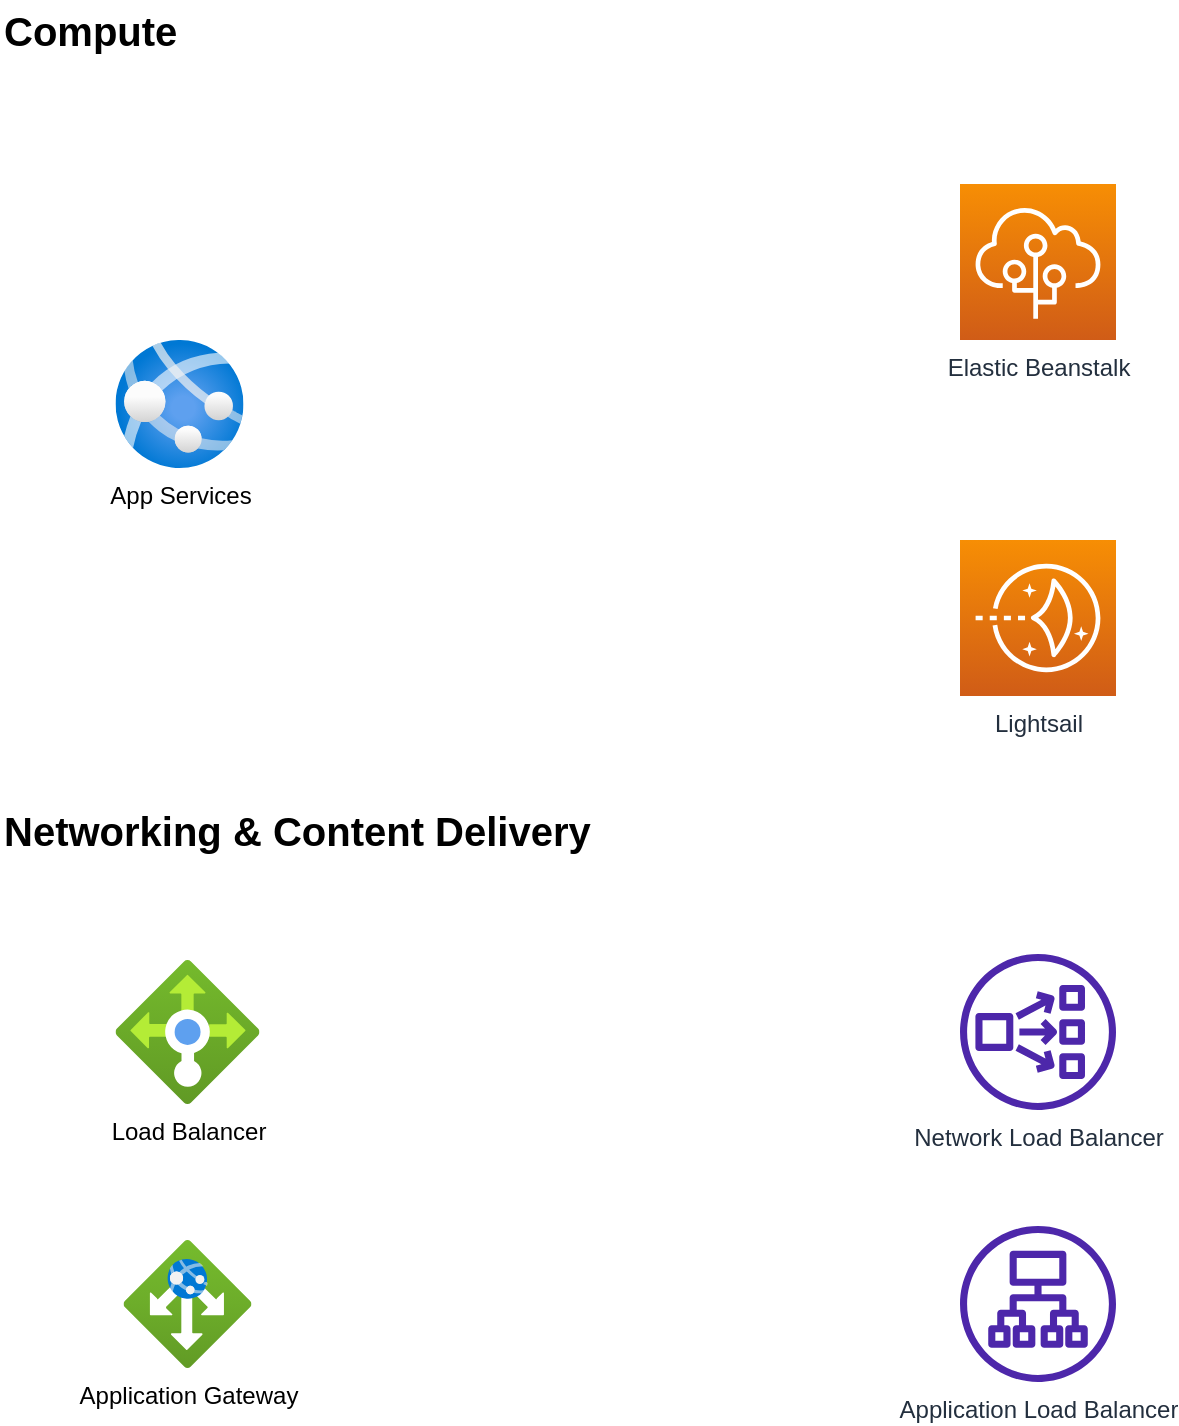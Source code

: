 <mxfile version="16.1.0" type="github">
  <diagram id="a8sYPAM0KUlG4BAwL-1h" name="Page-1">
    <mxGraphModel dx="1421" dy="-271" grid="1" gridSize="10" guides="1" tooltips="1" connect="1" arrows="1" fold="1" page="0" pageScale="1" pageWidth="850" pageHeight="1100" math="0" shadow="0">
      <root>
        <mxCell id="0" />
        <mxCell id="1" parent="0" />
        <mxCell id="QmN-2ntzo7VF6ew4Gruz-1" value="Compute" style="text;html=1;strokeColor=none;fillColor=none;align=left;verticalAlign=middle;whiteSpace=wrap;rounded=0;fontSize=20;fontStyle=1" vertex="1" parent="1">
          <mxGeometry x="-40" y="880" width="350" height="30" as="geometry" />
        </mxCell>
        <mxCell id="QmN-2ntzo7VF6ew4Gruz-2" value="App Services" style="aspect=fixed;html=1;points=[];align=center;image;fontSize=12;image=img/lib/azure2/app_services/App_Services.svg;strokeColor=#000000;fillColor=none;" vertex="1" parent="1">
          <mxGeometry x="17.75" y="1050" width="64" height="64" as="geometry" />
        </mxCell>
        <mxCell id="QmN-2ntzo7VF6ew4Gruz-3" value="Elastic Beanstalk" style="sketch=0;points=[[0,0,0],[0.25,0,0],[0.5,0,0],[0.75,0,0],[1,0,0],[0,1,0],[0.25,1,0],[0.5,1,0],[0.75,1,0],[1,1,0],[0,0.25,0],[0,0.5,0],[0,0.75,0],[1,0.25,0],[1,0.5,0],[1,0.75,0]];outlineConnect=0;fontColor=#232F3E;gradientColor=#F78E04;gradientDirection=north;fillColor=#D05C17;strokeColor=#ffffff;dashed=0;verticalLabelPosition=bottom;verticalAlign=top;align=center;html=1;fontSize=12;fontStyle=0;aspect=fixed;shape=mxgraph.aws4.resourceIcon;resIcon=mxgraph.aws4.elastic_beanstalk;" vertex="1" parent="1">
          <mxGeometry x="440" y="972" width="78" height="78" as="geometry" />
        </mxCell>
        <mxCell id="QmN-2ntzo7VF6ew4Gruz-4" value="Lightsail" style="sketch=0;points=[[0,0,0],[0.25,0,0],[0.5,0,0],[0.75,0,0],[1,0,0],[0,1,0],[0.25,1,0],[0.5,1,0],[0.75,1,0],[1,1,0],[0,0.25,0],[0,0.5,0],[0,0.75,0],[1,0.25,0],[1,0.5,0],[1,0.75,0]];outlineConnect=0;fontColor=#232F3E;gradientColor=#F78E04;gradientDirection=north;fillColor=#D05C17;strokeColor=#ffffff;dashed=0;verticalLabelPosition=bottom;verticalAlign=top;align=center;html=1;fontSize=12;fontStyle=0;aspect=fixed;shape=mxgraph.aws4.resourceIcon;resIcon=mxgraph.aws4.lightsail;" vertex="1" parent="1">
          <mxGeometry x="440" y="1150" width="78" height="78" as="geometry" />
        </mxCell>
        <mxCell id="QmN-2ntzo7VF6ew4Gruz-5" value="Load Balancer" style="aspect=fixed;html=1;points=[];align=center;image;fontSize=12;image=img/lib/azure2/networking/Load_Balancers.svg;" vertex="1" parent="1">
          <mxGeometry x="17.75" y="1360" width="72" height="72" as="geometry" />
        </mxCell>
        <mxCell id="QmN-2ntzo7VF6ew4Gruz-6" value="Application Gateway" style="aspect=fixed;html=1;points=[];align=center;image;fontSize=12;image=img/lib/azure2/networking/Application_Gateways.svg;" vertex="1" parent="1">
          <mxGeometry x="21.75" y="1500" width="64" height="64" as="geometry" />
        </mxCell>
        <mxCell id="QmN-2ntzo7VF6ew4Gruz-7" value="Networking &amp;amp; Content Delivery" style="text;html=1;strokeColor=none;fillColor=none;align=left;verticalAlign=middle;whiteSpace=wrap;rounded=0;fontSize=20;fontStyle=1" vertex="1" parent="1">
          <mxGeometry x="-40" y="1280" width="350" height="30" as="geometry" />
        </mxCell>
        <mxCell id="QmN-2ntzo7VF6ew4Gruz-8" value="Application Load Balancer" style="sketch=0;outlineConnect=0;fontColor=#232F3E;gradientColor=none;fillColor=#4D27AA;strokeColor=none;dashed=0;verticalLabelPosition=bottom;verticalAlign=top;align=center;html=1;fontSize=12;fontStyle=0;aspect=fixed;pointerEvents=1;shape=mxgraph.aws4.application_load_balancer;" vertex="1" parent="1">
          <mxGeometry x="440" y="1493" width="78" height="78" as="geometry" />
        </mxCell>
        <mxCell id="QmN-2ntzo7VF6ew4Gruz-9" value="Network Load Balancer" style="sketch=0;outlineConnect=0;fontColor=#232F3E;gradientColor=none;fillColor=#4D27AA;strokeColor=none;dashed=0;verticalLabelPosition=bottom;verticalAlign=top;align=center;html=1;fontSize=12;fontStyle=0;aspect=fixed;pointerEvents=1;shape=mxgraph.aws4.network_load_balancer;" vertex="1" parent="1">
          <mxGeometry x="440" y="1357" width="78" height="78" as="geometry" />
        </mxCell>
      </root>
    </mxGraphModel>
  </diagram>
</mxfile>
